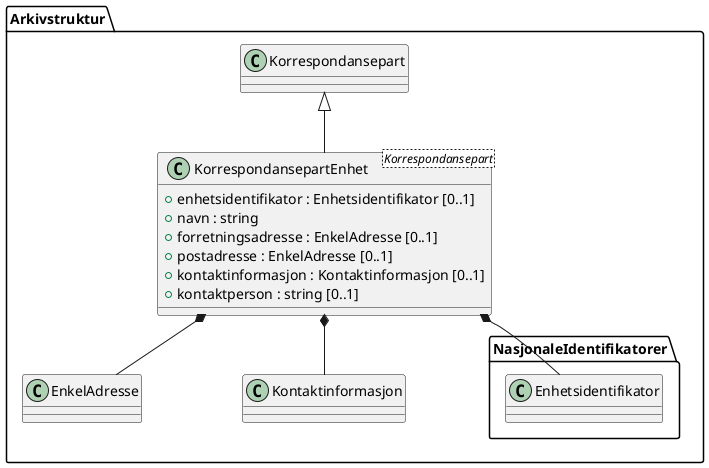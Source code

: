 @startuml
skinparam nodesep 100
class Arkivstruktur.KorrespondansepartEnhet <Korrespondansepart> {
  +enhetsidentifikator : Enhetsidentifikator [0..1]
  +navn : string
  +forretningsadresse : EnkelAdresse [0..1]
  +postadresse : EnkelAdresse [0..1]
  +kontaktinformasjon : Kontaktinformasjon [0..1]
  +kontaktperson : string [0..1]
}
Arkivstruktur.Korrespondansepart <|-- Arkivstruktur.KorrespondansepartEnhet
Arkivstruktur.KorrespondansepartEnhet *-- Arkivstruktur.NasjonaleIdentifikatorer.Enhetsidentifikator
Arkivstruktur.KorrespondansepartEnhet *-- Arkivstruktur.EnkelAdresse
Arkivstruktur.KorrespondansepartEnhet *-- Arkivstruktur.Kontaktinformasjon
@enduml
